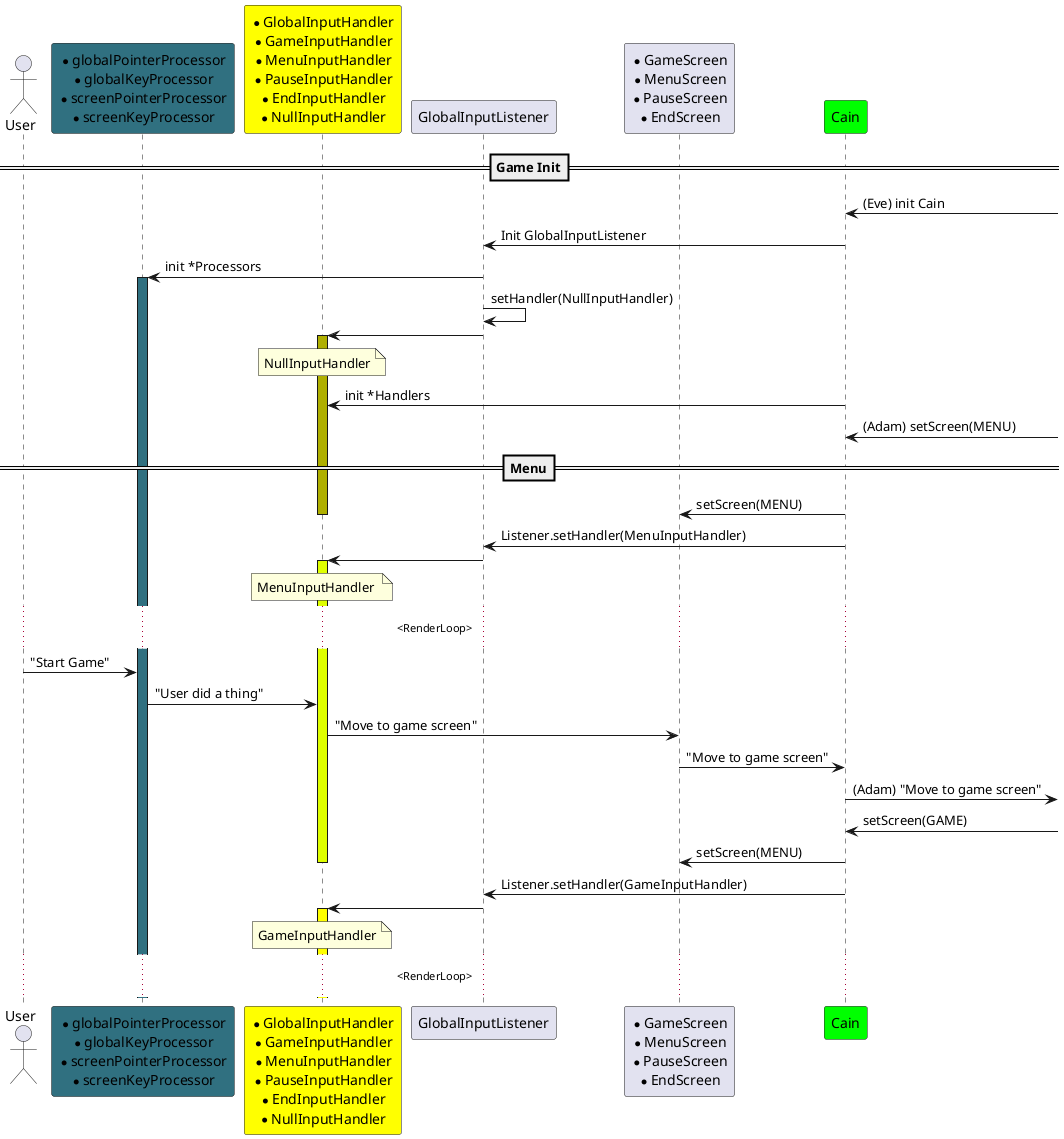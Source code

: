 @startuml
Actor User
participant IP as "*globalPointerProcessor\n*globalKeyProcessor\n*screenPointerProcessor\n*screenKeyProcessor" #307080
participant IH as "*GlobalInputHandler\n*GameInputHandler\n*MenuInputHandler\n*PauseInputHandler\n*EndInputHandler\n*NullInputHandler" #ffff00
participant GIL as "GlobalInputListener"
participant S as "*GameScreen\n*MenuScreen\n*PauseScreen\n*EndScreen"
participant Cain #00FF00
==Game Init==
]-> Cain: (Eve) init Cain
Cain -> GIL: Init GlobalInputListener
GIL -> IP: init *Processors
activate IP #307080
GIL -> GIL: setHandler(NullInputHandler)
GIL -> IH
activate IH #afaf00
note over IH
    NullInputHandler
end note
Cain -> IH: init *Handlers
]-> Cain: (Adam) setScreen(MENU)
==Menu==
Cain -> S: setScreen(MENU)
deactivate IH
Cain -> GIL: Listener.setHandler(MenuInputHandler)
GIL -> IH
activate IH #dfff00
note over IH
    MenuInputHandler 
end note
/'Cain -> RenderLogic'/
/'Cain -> Renderer'/
...<RenderLoop>...
User -> IP: "Start Game"
IP -> IH: "User did a thing"
IH -> S: "Move to game screen"
S -> Cain: "Move to game screen"
Cain ->]: (Adam) "Move to game screen"
]->Cain: setScreen(GAME)
Cain -> S: setScreen(MENU)
deactivate IH
Cain -> GIL: Listener.setHandler(GameInputHandler)
GIL -> IH
activate IH #ffff00
note over IH
    GameInputHandler
end note
...<RenderLoop>...
@enduml 
